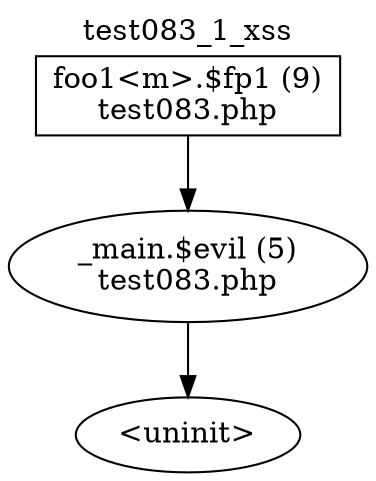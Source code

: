 digraph cfg {
  label="test083_1_xss";
  labelloc=t;
  n1 [shape=box, label="foo1<m>.$fp1 (9)\ntest083.php"];
  n2 [shape=ellipse, label="_main.$evil (5)\ntest083.php"];
  n3 [shape=ellipse, label="<uninit>"];
  n1 -> n2;
  n2 -> n3;
}
